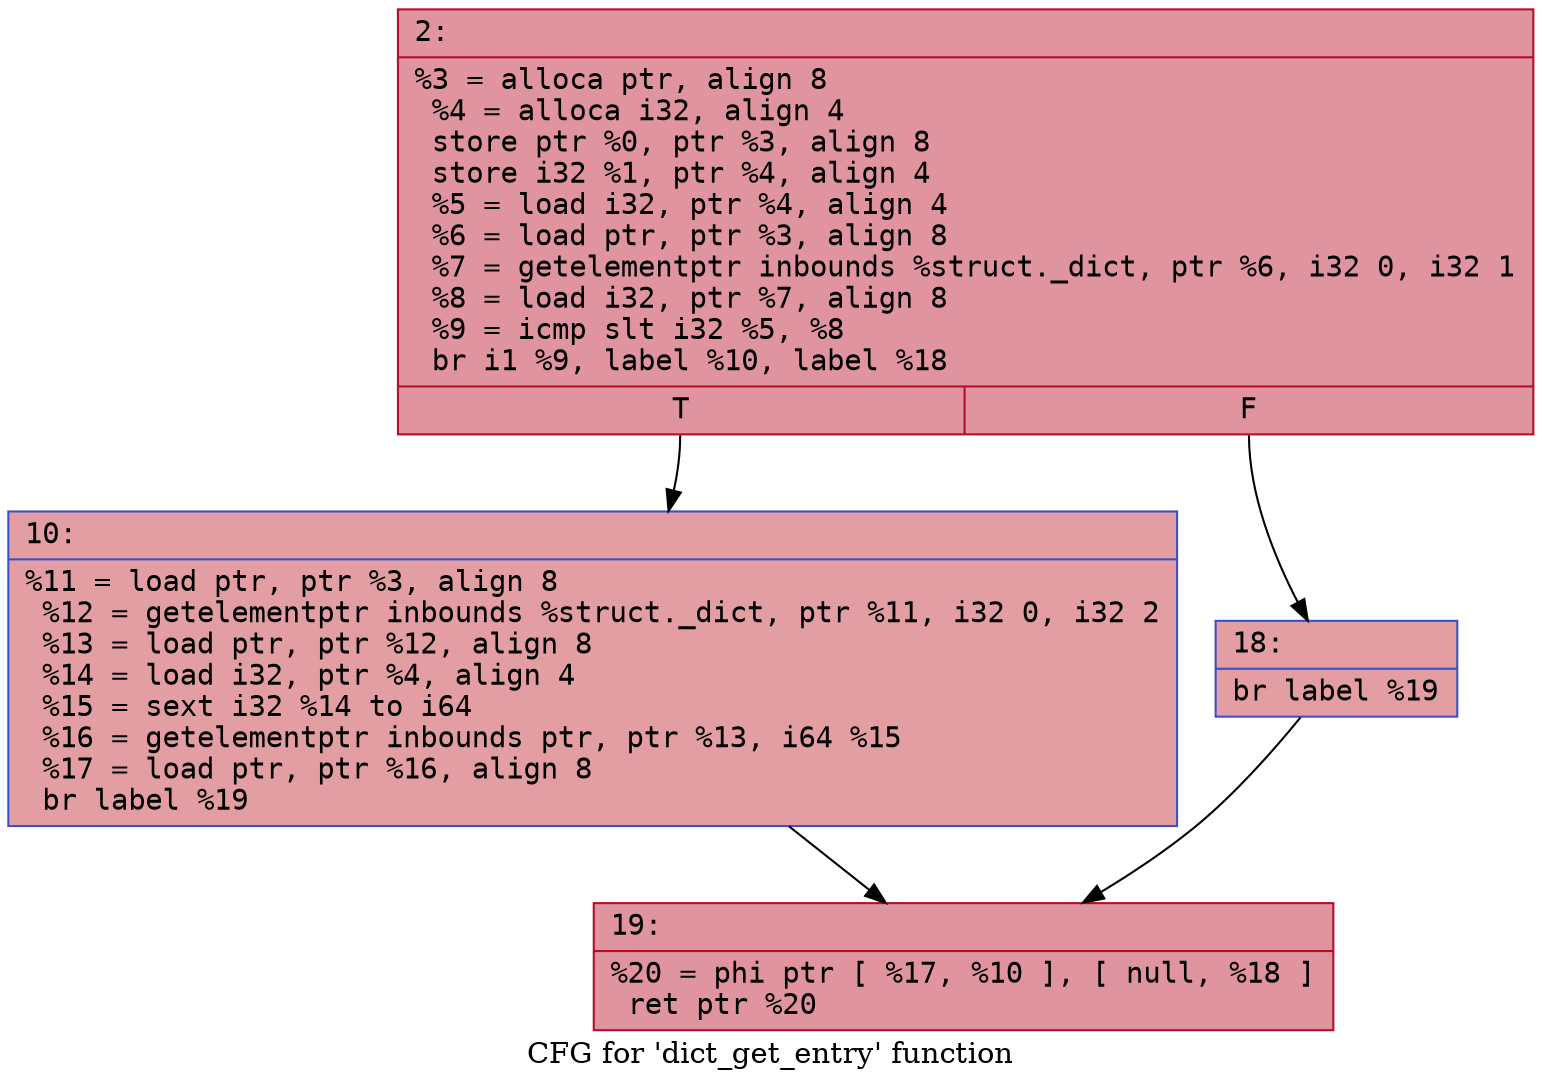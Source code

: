 digraph "CFG for 'dict_get_entry' function" {
	label="CFG for 'dict_get_entry' function";

	Node0x60000244fac0 [shape=record,color="#b70d28ff", style=filled, fillcolor="#b70d2870" fontname="Courier",label="{2:\l|  %3 = alloca ptr, align 8\l  %4 = alloca i32, align 4\l  store ptr %0, ptr %3, align 8\l  store i32 %1, ptr %4, align 4\l  %5 = load i32, ptr %4, align 4\l  %6 = load ptr, ptr %3, align 8\l  %7 = getelementptr inbounds %struct._dict, ptr %6, i32 0, i32 1\l  %8 = load i32, ptr %7, align 8\l  %9 = icmp slt i32 %5, %8\l  br i1 %9, label %10, label %18\l|{<s0>T|<s1>F}}"];
	Node0x60000244fac0:s0 -> Node0x60000244fb10[tooltip="2 -> 10\nProbability 50.00%" ];
	Node0x60000244fac0:s1 -> Node0x60000244fb60[tooltip="2 -> 18\nProbability 50.00%" ];
	Node0x60000244fb10 [shape=record,color="#3d50c3ff", style=filled, fillcolor="#be242e70" fontname="Courier",label="{10:\l|  %11 = load ptr, ptr %3, align 8\l  %12 = getelementptr inbounds %struct._dict, ptr %11, i32 0, i32 2\l  %13 = load ptr, ptr %12, align 8\l  %14 = load i32, ptr %4, align 4\l  %15 = sext i32 %14 to i64\l  %16 = getelementptr inbounds ptr, ptr %13, i64 %15\l  %17 = load ptr, ptr %16, align 8\l  br label %19\l}"];
	Node0x60000244fb10 -> Node0x60000244fbb0[tooltip="10 -> 19\nProbability 100.00%" ];
	Node0x60000244fb60 [shape=record,color="#3d50c3ff", style=filled, fillcolor="#be242e70" fontname="Courier",label="{18:\l|  br label %19\l}"];
	Node0x60000244fb60 -> Node0x60000244fbb0[tooltip="18 -> 19\nProbability 100.00%" ];
	Node0x60000244fbb0 [shape=record,color="#b70d28ff", style=filled, fillcolor="#b70d2870" fontname="Courier",label="{19:\l|  %20 = phi ptr [ %17, %10 ], [ null, %18 ]\l  ret ptr %20\l}"];
}
